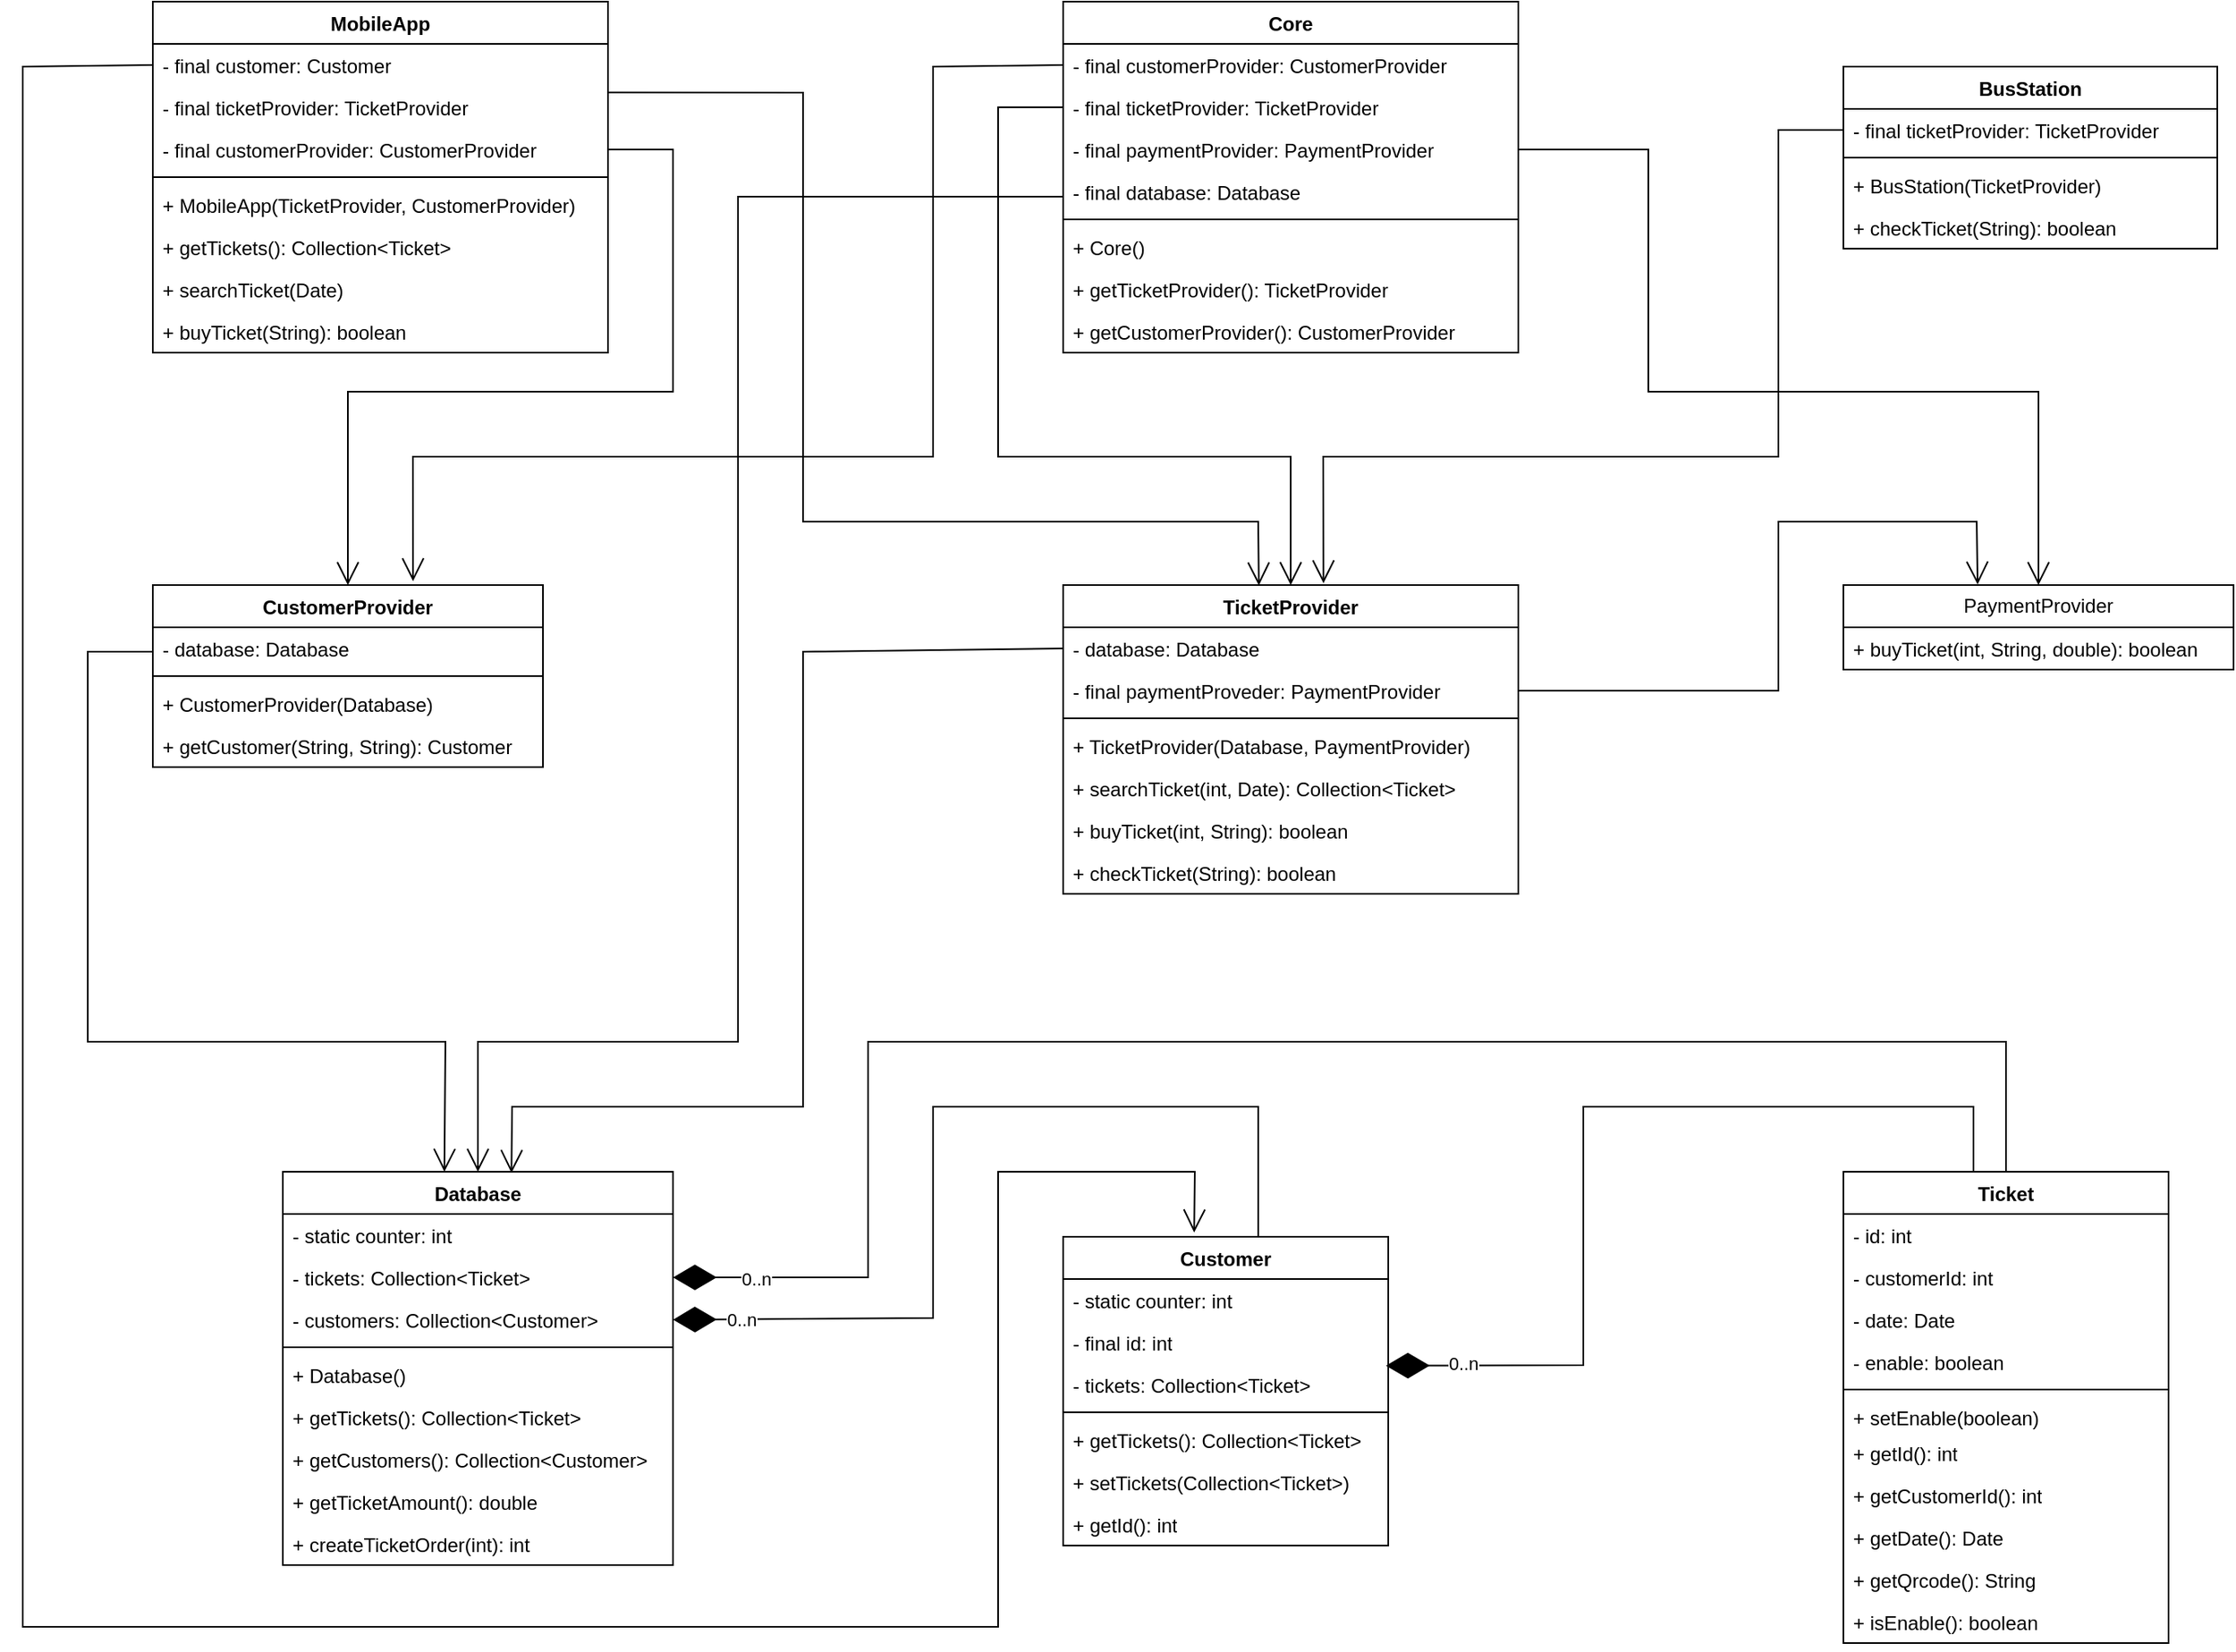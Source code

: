 <mxfile version="21.6.5" type="device">
  <diagram name="Page-1" id="IN46mZwTxYKEN2QgrJ3u">
    <mxGraphModel dx="2074" dy="1197" grid="1" gridSize="10" guides="1" tooltips="1" connect="1" arrows="1" fold="1" page="1" pageScale="1" pageWidth="1654" pageHeight="1169" math="0" shadow="0">
      <root>
        <mxCell id="0" />
        <mxCell id="1" parent="0" />
        <mxCell id="tYG6d3k93D8BZe2fh9AU-1" value="Customer" style="swimlane;fontStyle=1;align=center;verticalAlign=top;childLayout=stackLayout;horizontal=1;startSize=26;horizontalStack=0;resizeParent=1;resizeParentMax=0;resizeLast=0;collapsible=1;marginBottom=0;whiteSpace=wrap;html=1;" vertex="1" parent="1">
          <mxGeometry x="720" y="840" width="200" height="190" as="geometry" />
        </mxCell>
        <mxCell id="tYG6d3k93D8BZe2fh9AU-2" value="- static counter: int" style="text;strokeColor=none;fillColor=none;align=left;verticalAlign=top;spacingLeft=4;spacingRight=4;overflow=hidden;rotatable=0;points=[[0,0.5],[1,0.5]];portConstraint=eastwest;whiteSpace=wrap;html=1;" vertex="1" parent="tYG6d3k93D8BZe2fh9AU-1">
          <mxGeometry y="26" width="200" height="26" as="geometry" />
        </mxCell>
        <mxCell id="tYG6d3k93D8BZe2fh9AU-5" value="- final id: int" style="text;strokeColor=none;fillColor=none;align=left;verticalAlign=top;spacingLeft=4;spacingRight=4;overflow=hidden;rotatable=0;points=[[0,0.5],[1,0.5]];portConstraint=eastwest;whiteSpace=wrap;html=1;" vertex="1" parent="tYG6d3k93D8BZe2fh9AU-1">
          <mxGeometry y="52" width="200" height="26" as="geometry" />
        </mxCell>
        <mxCell id="tYG6d3k93D8BZe2fh9AU-6" value="- tickets: Collection&amp;lt;Ticket&amp;gt;" style="text;strokeColor=none;fillColor=none;align=left;verticalAlign=top;spacingLeft=4;spacingRight=4;overflow=hidden;rotatable=0;points=[[0,0.5],[1,0.5]];portConstraint=eastwest;whiteSpace=wrap;html=1;" vertex="1" parent="tYG6d3k93D8BZe2fh9AU-1">
          <mxGeometry y="78" width="200" height="26" as="geometry" />
        </mxCell>
        <mxCell id="tYG6d3k93D8BZe2fh9AU-3" value="" style="line;strokeWidth=1;fillColor=none;align=left;verticalAlign=middle;spacingTop=-1;spacingLeft=3;spacingRight=3;rotatable=0;labelPosition=right;points=[];portConstraint=eastwest;strokeColor=inherit;" vertex="1" parent="tYG6d3k93D8BZe2fh9AU-1">
          <mxGeometry y="104" width="200" height="8" as="geometry" />
        </mxCell>
        <mxCell id="tYG6d3k93D8BZe2fh9AU-4" value="+ getTickets(): Collection&amp;lt;Ticket&amp;gt;" style="text;strokeColor=none;fillColor=none;align=left;verticalAlign=top;spacingLeft=4;spacingRight=4;overflow=hidden;rotatable=0;points=[[0,0.5],[1,0.5]];portConstraint=eastwest;whiteSpace=wrap;html=1;" vertex="1" parent="tYG6d3k93D8BZe2fh9AU-1">
          <mxGeometry y="112" width="200" height="26" as="geometry" />
        </mxCell>
        <mxCell id="tYG6d3k93D8BZe2fh9AU-7" value="+ setTickets(Collection&amp;lt;Ticket&amp;gt;)" style="text;strokeColor=none;fillColor=none;align=left;verticalAlign=top;spacingLeft=4;spacingRight=4;overflow=hidden;rotatable=0;points=[[0,0.5],[1,0.5]];portConstraint=eastwest;whiteSpace=wrap;html=1;" vertex="1" parent="tYG6d3k93D8BZe2fh9AU-1">
          <mxGeometry y="138" width="200" height="26" as="geometry" />
        </mxCell>
        <mxCell id="tYG6d3k93D8BZe2fh9AU-8" value="+ getId(): int" style="text;strokeColor=none;fillColor=none;align=left;verticalAlign=top;spacingLeft=4;spacingRight=4;overflow=hidden;rotatable=0;points=[[0,0.5],[1,0.5]];portConstraint=eastwest;whiteSpace=wrap;html=1;" vertex="1" parent="tYG6d3k93D8BZe2fh9AU-1">
          <mxGeometry y="164" width="200" height="26" as="geometry" />
        </mxCell>
        <mxCell id="tYG6d3k93D8BZe2fh9AU-9" value="Ticket" style="swimlane;fontStyle=1;align=center;verticalAlign=top;childLayout=stackLayout;horizontal=1;startSize=26;horizontalStack=0;resizeParent=1;resizeParentMax=0;resizeLast=0;collapsible=1;marginBottom=0;whiteSpace=wrap;html=1;" vertex="1" parent="1">
          <mxGeometry x="1200" y="800" width="200" height="290" as="geometry" />
        </mxCell>
        <mxCell id="tYG6d3k93D8BZe2fh9AU-11" value="- id: int" style="text;strokeColor=none;fillColor=none;align=left;verticalAlign=top;spacingLeft=4;spacingRight=4;overflow=hidden;rotatable=0;points=[[0,0.5],[1,0.5]];portConstraint=eastwest;whiteSpace=wrap;html=1;" vertex="1" parent="tYG6d3k93D8BZe2fh9AU-9">
          <mxGeometry y="26" width="200" height="26" as="geometry" />
        </mxCell>
        <mxCell id="tYG6d3k93D8BZe2fh9AU-10" value="- customerId: int" style="text;strokeColor=none;fillColor=none;align=left;verticalAlign=top;spacingLeft=4;spacingRight=4;overflow=hidden;rotatable=0;points=[[0,0.5],[1,0.5]];portConstraint=eastwest;whiteSpace=wrap;html=1;" vertex="1" parent="tYG6d3k93D8BZe2fh9AU-9">
          <mxGeometry y="52" width="200" height="26" as="geometry" />
        </mxCell>
        <mxCell id="tYG6d3k93D8BZe2fh9AU-12" value="- date: Date" style="text;strokeColor=none;fillColor=none;align=left;verticalAlign=top;spacingLeft=4;spacingRight=4;overflow=hidden;rotatable=0;points=[[0,0.5],[1,0.5]];portConstraint=eastwest;whiteSpace=wrap;html=1;" vertex="1" parent="tYG6d3k93D8BZe2fh9AU-9">
          <mxGeometry y="78" width="200" height="26" as="geometry" />
        </mxCell>
        <mxCell id="tYG6d3k93D8BZe2fh9AU-17" value="- enable: boolean" style="text;strokeColor=none;fillColor=none;align=left;verticalAlign=top;spacingLeft=4;spacingRight=4;overflow=hidden;rotatable=0;points=[[0,0.5],[1,0.5]];portConstraint=eastwest;whiteSpace=wrap;html=1;" vertex="1" parent="tYG6d3k93D8BZe2fh9AU-9">
          <mxGeometry y="104" width="200" height="26" as="geometry" />
        </mxCell>
        <mxCell id="tYG6d3k93D8BZe2fh9AU-13" value="" style="line;strokeWidth=1;fillColor=none;align=left;verticalAlign=middle;spacingTop=-1;spacingLeft=3;spacingRight=3;rotatable=0;labelPosition=right;points=[];portConstraint=eastwest;strokeColor=inherit;" vertex="1" parent="tYG6d3k93D8BZe2fh9AU-9">
          <mxGeometry y="130" width="200" height="8" as="geometry" />
        </mxCell>
        <mxCell id="tYG6d3k93D8BZe2fh9AU-14" value="+ setEnable(boolean)" style="text;strokeColor=none;fillColor=none;align=left;verticalAlign=top;spacingLeft=4;spacingRight=4;overflow=hidden;rotatable=0;points=[[0,0.5],[1,0.5]];portConstraint=eastwest;whiteSpace=wrap;html=1;" vertex="1" parent="tYG6d3k93D8BZe2fh9AU-9">
          <mxGeometry y="138" width="200" height="22" as="geometry" />
        </mxCell>
        <mxCell id="tYG6d3k93D8BZe2fh9AU-15" value="+ getId(): int" style="text;strokeColor=none;fillColor=none;align=left;verticalAlign=top;spacingLeft=4;spacingRight=4;overflow=hidden;rotatable=0;points=[[0,0.5],[1,0.5]];portConstraint=eastwest;whiteSpace=wrap;html=1;" vertex="1" parent="tYG6d3k93D8BZe2fh9AU-9">
          <mxGeometry y="160" width="200" height="26" as="geometry" />
        </mxCell>
        <mxCell id="tYG6d3k93D8BZe2fh9AU-16" value="+ getCustomerId(): int" style="text;strokeColor=none;fillColor=none;align=left;verticalAlign=top;spacingLeft=4;spacingRight=4;overflow=hidden;rotatable=0;points=[[0,0.5],[1,0.5]];portConstraint=eastwest;whiteSpace=wrap;html=1;" vertex="1" parent="tYG6d3k93D8BZe2fh9AU-9">
          <mxGeometry y="186" width="200" height="26" as="geometry" />
        </mxCell>
        <mxCell id="tYG6d3k93D8BZe2fh9AU-18" value="+ getDate(): Date" style="text;strokeColor=none;fillColor=none;align=left;verticalAlign=top;spacingLeft=4;spacingRight=4;overflow=hidden;rotatable=0;points=[[0,0.5],[1,0.5]];portConstraint=eastwest;whiteSpace=wrap;html=1;" vertex="1" parent="tYG6d3k93D8BZe2fh9AU-9">
          <mxGeometry y="212" width="200" height="26" as="geometry" />
        </mxCell>
        <mxCell id="tYG6d3k93D8BZe2fh9AU-19" value="+ getQrcode(): String" style="text;strokeColor=none;fillColor=none;align=left;verticalAlign=top;spacingLeft=4;spacingRight=4;overflow=hidden;rotatable=0;points=[[0,0.5],[1,0.5]];portConstraint=eastwest;whiteSpace=wrap;html=1;" vertex="1" parent="tYG6d3k93D8BZe2fh9AU-9">
          <mxGeometry y="238" width="200" height="26" as="geometry" />
        </mxCell>
        <mxCell id="tYG6d3k93D8BZe2fh9AU-20" value="+ isEnable(): boolean" style="text;strokeColor=none;fillColor=none;align=left;verticalAlign=top;spacingLeft=4;spacingRight=4;overflow=hidden;rotatable=0;points=[[0,0.5],[1,0.5]];portConstraint=eastwest;whiteSpace=wrap;html=1;" vertex="1" parent="tYG6d3k93D8BZe2fh9AU-9">
          <mxGeometry y="264" width="200" height="26" as="geometry" />
        </mxCell>
        <mxCell id="tYG6d3k93D8BZe2fh9AU-25" value="Database" style="swimlane;fontStyle=1;align=center;verticalAlign=top;childLayout=stackLayout;horizontal=1;startSize=26;horizontalStack=0;resizeParent=1;resizeParentMax=0;resizeLast=0;collapsible=1;marginBottom=0;whiteSpace=wrap;html=1;" vertex="1" parent="1">
          <mxGeometry x="240" y="800" width="240" height="242" as="geometry" />
        </mxCell>
        <mxCell id="tYG6d3k93D8BZe2fh9AU-26" value="-&amp;nbsp;static counter: int" style="text;strokeColor=none;fillColor=none;align=left;verticalAlign=top;spacingLeft=4;spacingRight=4;overflow=hidden;rotatable=0;points=[[0,0.5],[1,0.5]];portConstraint=eastwest;whiteSpace=wrap;html=1;" vertex="1" parent="tYG6d3k93D8BZe2fh9AU-25">
          <mxGeometry y="26" width="240" height="26" as="geometry" />
        </mxCell>
        <mxCell id="tYG6d3k93D8BZe2fh9AU-29" value="- tickets: Collection&amp;lt;Ticket&amp;gt;" style="text;strokeColor=none;fillColor=none;align=left;verticalAlign=top;spacingLeft=4;spacingRight=4;overflow=hidden;rotatable=0;points=[[0,0.5],[1,0.5]];portConstraint=eastwest;whiteSpace=wrap;html=1;" vertex="1" parent="tYG6d3k93D8BZe2fh9AU-25">
          <mxGeometry y="52" width="240" height="26" as="geometry" />
        </mxCell>
        <mxCell id="tYG6d3k93D8BZe2fh9AU-30" value="- customers: Collection&amp;lt;Customer&amp;gt;" style="text;strokeColor=none;fillColor=none;align=left;verticalAlign=top;spacingLeft=4;spacingRight=4;overflow=hidden;rotatable=0;points=[[0,0.5],[1,0.5]];portConstraint=eastwest;whiteSpace=wrap;html=1;" vertex="1" parent="tYG6d3k93D8BZe2fh9AU-25">
          <mxGeometry y="78" width="240" height="26" as="geometry" />
        </mxCell>
        <mxCell id="tYG6d3k93D8BZe2fh9AU-27" value="" style="line;strokeWidth=1;fillColor=none;align=left;verticalAlign=middle;spacingTop=-1;spacingLeft=3;spacingRight=3;rotatable=0;labelPosition=right;points=[];portConstraint=eastwest;strokeColor=inherit;" vertex="1" parent="tYG6d3k93D8BZe2fh9AU-25">
          <mxGeometry y="104" width="240" height="8" as="geometry" />
        </mxCell>
        <mxCell id="tYG6d3k93D8BZe2fh9AU-28" value="+ Database()" style="text;strokeColor=none;fillColor=none;align=left;verticalAlign=top;spacingLeft=4;spacingRight=4;overflow=hidden;rotatable=0;points=[[0,0.5],[1,0.5]];portConstraint=eastwest;whiteSpace=wrap;html=1;" vertex="1" parent="tYG6d3k93D8BZe2fh9AU-25">
          <mxGeometry y="112" width="240" height="26" as="geometry" />
        </mxCell>
        <mxCell id="tYG6d3k93D8BZe2fh9AU-31" value="+ getTickets(): Collection&amp;lt;Ticket&amp;gt;" style="text;strokeColor=none;fillColor=none;align=left;verticalAlign=top;spacingLeft=4;spacingRight=4;overflow=hidden;rotatable=0;points=[[0,0.5],[1,0.5]];portConstraint=eastwest;whiteSpace=wrap;html=1;" vertex="1" parent="tYG6d3k93D8BZe2fh9AU-25">
          <mxGeometry y="138" width="240" height="26" as="geometry" />
        </mxCell>
        <mxCell id="tYG6d3k93D8BZe2fh9AU-32" value="+ getCustomers(): Collection&amp;lt;Customer&amp;gt;" style="text;strokeColor=none;fillColor=none;align=left;verticalAlign=top;spacingLeft=4;spacingRight=4;overflow=hidden;rotatable=0;points=[[0,0.5],[1,0.5]];portConstraint=eastwest;whiteSpace=wrap;html=1;" vertex="1" parent="tYG6d3k93D8BZe2fh9AU-25">
          <mxGeometry y="164" width="240" height="26" as="geometry" />
        </mxCell>
        <mxCell id="tYG6d3k93D8BZe2fh9AU-33" value="+ getTicketAmount(): double" style="text;strokeColor=none;fillColor=none;align=left;verticalAlign=top;spacingLeft=4;spacingRight=4;overflow=hidden;rotatable=0;points=[[0,0.5],[1,0.5]];portConstraint=eastwest;whiteSpace=wrap;html=1;" vertex="1" parent="tYG6d3k93D8BZe2fh9AU-25">
          <mxGeometry y="190" width="240" height="26" as="geometry" />
        </mxCell>
        <mxCell id="tYG6d3k93D8BZe2fh9AU-34" value="+ createTicketOrder(int): int" style="text;strokeColor=none;fillColor=none;align=left;verticalAlign=top;spacingLeft=4;spacingRight=4;overflow=hidden;rotatable=0;points=[[0,0.5],[1,0.5]];portConstraint=eastwest;whiteSpace=wrap;html=1;" vertex="1" parent="tYG6d3k93D8BZe2fh9AU-25">
          <mxGeometry y="216" width="240" height="26" as="geometry" />
        </mxCell>
        <mxCell id="tYG6d3k93D8BZe2fh9AU-39" value="PaymentProvider" style="swimlane;fontStyle=0;childLayout=stackLayout;horizontal=1;startSize=26;fillColor=none;horizontalStack=0;resizeParent=1;resizeParentMax=0;resizeLast=0;collapsible=1;marginBottom=0;whiteSpace=wrap;html=1;" vertex="1" parent="1">
          <mxGeometry x="1200" y="439" width="240" height="52" as="geometry" />
        </mxCell>
        <mxCell id="tYG6d3k93D8BZe2fh9AU-40" value="+ buyTicket(int, String, double): boolean" style="text;strokeColor=none;fillColor=none;align=left;verticalAlign=top;spacingLeft=4;spacingRight=4;overflow=hidden;rotatable=0;points=[[0,0.5],[1,0.5]];portConstraint=eastwest;whiteSpace=wrap;html=1;" vertex="1" parent="tYG6d3k93D8BZe2fh9AU-39">
          <mxGeometry y="26" width="240" height="26" as="geometry" />
        </mxCell>
        <mxCell id="tYG6d3k93D8BZe2fh9AU-43" value="MobileApp" style="swimlane;fontStyle=1;align=center;verticalAlign=top;childLayout=stackLayout;horizontal=1;startSize=26;horizontalStack=0;resizeParent=1;resizeParentMax=0;resizeLast=0;collapsible=1;marginBottom=0;whiteSpace=wrap;html=1;" vertex="1" parent="1">
          <mxGeometry x="160" y="80" width="280" height="216" as="geometry" />
        </mxCell>
        <mxCell id="tYG6d3k93D8BZe2fh9AU-44" value="- final customer: Customer" style="text;strokeColor=none;fillColor=none;align=left;verticalAlign=top;spacingLeft=4;spacingRight=4;overflow=hidden;rotatable=0;points=[[0,0.5],[1,0.5]];portConstraint=eastwest;whiteSpace=wrap;html=1;" vertex="1" parent="tYG6d3k93D8BZe2fh9AU-43">
          <mxGeometry y="26" width="280" height="26" as="geometry" />
        </mxCell>
        <mxCell id="tYG6d3k93D8BZe2fh9AU-47" value="- final ticketProvider: TicketProvider" style="text;strokeColor=none;fillColor=none;align=left;verticalAlign=top;spacingLeft=4;spacingRight=4;overflow=hidden;rotatable=0;points=[[0,0.5],[1,0.5]];portConstraint=eastwest;whiteSpace=wrap;html=1;" vertex="1" parent="tYG6d3k93D8BZe2fh9AU-43">
          <mxGeometry y="52" width="280" height="26" as="geometry" />
        </mxCell>
        <mxCell id="tYG6d3k93D8BZe2fh9AU-48" value="- final customerProvider: CustomerProvider" style="text;strokeColor=none;fillColor=none;align=left;verticalAlign=top;spacingLeft=4;spacingRight=4;overflow=hidden;rotatable=0;points=[[0,0.5],[1,0.5]];portConstraint=eastwest;whiteSpace=wrap;html=1;" vertex="1" parent="tYG6d3k93D8BZe2fh9AU-43">
          <mxGeometry y="78" width="280" height="26" as="geometry" />
        </mxCell>
        <mxCell id="tYG6d3k93D8BZe2fh9AU-45" value="" style="line;strokeWidth=1;fillColor=none;align=left;verticalAlign=middle;spacingTop=-1;spacingLeft=3;spacingRight=3;rotatable=0;labelPosition=right;points=[];portConstraint=eastwest;strokeColor=inherit;" vertex="1" parent="tYG6d3k93D8BZe2fh9AU-43">
          <mxGeometry y="104" width="280" height="8" as="geometry" />
        </mxCell>
        <mxCell id="tYG6d3k93D8BZe2fh9AU-46" value="+ MobileApp(TicketProvider, CustomerProvider)" style="text;strokeColor=none;fillColor=none;align=left;verticalAlign=top;spacingLeft=4;spacingRight=4;overflow=hidden;rotatable=0;points=[[0,0.5],[1,0.5]];portConstraint=eastwest;whiteSpace=wrap;html=1;" vertex="1" parent="tYG6d3k93D8BZe2fh9AU-43">
          <mxGeometry y="112" width="280" height="26" as="geometry" />
        </mxCell>
        <mxCell id="tYG6d3k93D8BZe2fh9AU-50" value="+ getTickets(): Collection&amp;lt;Ticket&amp;gt;" style="text;strokeColor=none;fillColor=none;align=left;verticalAlign=top;spacingLeft=4;spacingRight=4;overflow=hidden;rotatable=0;points=[[0,0.5],[1,0.5]];portConstraint=eastwest;whiteSpace=wrap;html=1;" vertex="1" parent="tYG6d3k93D8BZe2fh9AU-43">
          <mxGeometry y="138" width="280" height="26" as="geometry" />
        </mxCell>
        <mxCell id="tYG6d3k93D8BZe2fh9AU-51" value="+ searchTicket(Date)" style="text;strokeColor=none;fillColor=none;align=left;verticalAlign=top;spacingLeft=4;spacingRight=4;overflow=hidden;rotatable=0;points=[[0,0.5],[1,0.5]];portConstraint=eastwest;whiteSpace=wrap;html=1;" vertex="1" parent="tYG6d3k93D8BZe2fh9AU-43">
          <mxGeometry y="164" width="280" height="26" as="geometry" />
        </mxCell>
        <mxCell id="tYG6d3k93D8BZe2fh9AU-49" value="+ buyTicket(String): boolean" style="text;strokeColor=none;fillColor=none;align=left;verticalAlign=top;spacingLeft=4;spacingRight=4;overflow=hidden;rotatable=0;points=[[0,0.5],[1,0.5]];portConstraint=eastwest;whiteSpace=wrap;html=1;" vertex="1" parent="tYG6d3k93D8BZe2fh9AU-43">
          <mxGeometry y="190" width="280" height="26" as="geometry" />
        </mxCell>
        <mxCell id="tYG6d3k93D8BZe2fh9AU-52" value="TicketProvider" style="swimlane;fontStyle=1;align=center;verticalAlign=top;childLayout=stackLayout;horizontal=1;startSize=26;horizontalStack=0;resizeParent=1;resizeParentMax=0;resizeLast=0;collapsible=1;marginBottom=0;whiteSpace=wrap;html=1;" vertex="1" parent="1">
          <mxGeometry x="720" y="439" width="280" height="190" as="geometry" />
        </mxCell>
        <mxCell id="tYG6d3k93D8BZe2fh9AU-53" value="- database: Database" style="text;strokeColor=none;fillColor=none;align=left;verticalAlign=top;spacingLeft=4;spacingRight=4;overflow=hidden;rotatable=0;points=[[0,0.5],[1,0.5]];portConstraint=eastwest;whiteSpace=wrap;html=1;" vertex="1" parent="tYG6d3k93D8BZe2fh9AU-52">
          <mxGeometry y="26" width="280" height="26" as="geometry" />
        </mxCell>
        <mxCell id="tYG6d3k93D8BZe2fh9AU-56" value="- final paymentProveder: PaymentProvider" style="text;strokeColor=none;fillColor=none;align=left;verticalAlign=top;spacingLeft=4;spacingRight=4;overflow=hidden;rotatable=0;points=[[0,0.5],[1,0.5]];portConstraint=eastwest;whiteSpace=wrap;html=1;" vertex="1" parent="tYG6d3k93D8BZe2fh9AU-52">
          <mxGeometry y="52" width="280" height="26" as="geometry" />
        </mxCell>
        <mxCell id="tYG6d3k93D8BZe2fh9AU-54" value="" style="line;strokeWidth=1;fillColor=none;align=left;verticalAlign=middle;spacingTop=-1;spacingLeft=3;spacingRight=3;rotatable=0;labelPosition=right;points=[];portConstraint=eastwest;strokeColor=inherit;" vertex="1" parent="tYG6d3k93D8BZe2fh9AU-52">
          <mxGeometry y="78" width="280" height="8" as="geometry" />
        </mxCell>
        <mxCell id="tYG6d3k93D8BZe2fh9AU-55" value="+ TicketProvider(Database, PaymentProvider)" style="text;strokeColor=none;fillColor=none;align=left;verticalAlign=top;spacingLeft=4;spacingRight=4;overflow=hidden;rotatable=0;points=[[0,0.5],[1,0.5]];portConstraint=eastwest;whiteSpace=wrap;html=1;" vertex="1" parent="tYG6d3k93D8BZe2fh9AU-52">
          <mxGeometry y="86" width="280" height="26" as="geometry" />
        </mxCell>
        <mxCell id="tYG6d3k93D8BZe2fh9AU-57" value="+ searchTicket(int, Date): Collection&amp;lt;Ticket&amp;gt;" style="text;strokeColor=none;fillColor=none;align=left;verticalAlign=top;spacingLeft=4;spacingRight=4;overflow=hidden;rotatable=0;points=[[0,0.5],[1,0.5]];portConstraint=eastwest;whiteSpace=wrap;html=1;" vertex="1" parent="tYG6d3k93D8BZe2fh9AU-52">
          <mxGeometry y="112" width="280" height="26" as="geometry" />
        </mxCell>
        <mxCell id="tYG6d3k93D8BZe2fh9AU-58" value="+ buyTicket(int, String): boolean" style="text;strokeColor=none;fillColor=none;align=left;verticalAlign=top;spacingLeft=4;spacingRight=4;overflow=hidden;rotatable=0;points=[[0,0.5],[1,0.5]];portConstraint=eastwest;whiteSpace=wrap;html=1;" vertex="1" parent="tYG6d3k93D8BZe2fh9AU-52">
          <mxGeometry y="138" width="280" height="26" as="geometry" />
        </mxCell>
        <mxCell id="tYG6d3k93D8BZe2fh9AU-59" value="+ checkTicket(String): boolean" style="text;strokeColor=none;fillColor=none;align=left;verticalAlign=top;spacingLeft=4;spacingRight=4;overflow=hidden;rotatable=0;points=[[0,0.5],[1,0.5]];portConstraint=eastwest;whiteSpace=wrap;html=1;" vertex="1" parent="tYG6d3k93D8BZe2fh9AU-52">
          <mxGeometry y="164" width="280" height="26" as="geometry" />
        </mxCell>
        <mxCell id="tYG6d3k93D8BZe2fh9AU-60" value="CustomerProvider" style="swimlane;fontStyle=1;align=center;verticalAlign=top;childLayout=stackLayout;horizontal=1;startSize=26;horizontalStack=0;resizeParent=1;resizeParentMax=0;resizeLast=0;collapsible=1;marginBottom=0;whiteSpace=wrap;html=1;" vertex="1" parent="1">
          <mxGeometry x="160" y="439" width="240" height="112" as="geometry" />
        </mxCell>
        <mxCell id="tYG6d3k93D8BZe2fh9AU-61" value="- database: Database" style="text;strokeColor=none;fillColor=none;align=left;verticalAlign=top;spacingLeft=4;spacingRight=4;overflow=hidden;rotatable=0;points=[[0,0.5],[1,0.5]];portConstraint=eastwest;whiteSpace=wrap;html=1;" vertex="1" parent="tYG6d3k93D8BZe2fh9AU-60">
          <mxGeometry y="26" width="240" height="26" as="geometry" />
        </mxCell>
        <mxCell id="tYG6d3k93D8BZe2fh9AU-92" value="" style="endArrow=open;endFill=1;endSize=12;html=1;rounded=0;entryX=0.414;entryY=0;entryDx=0;entryDy=0;entryPerimeter=0;" edge="1" parent="tYG6d3k93D8BZe2fh9AU-60" target="tYG6d3k93D8BZe2fh9AU-25">
          <mxGeometry width="160" relative="1" as="geometry">
            <mxPoint y="41" as="sourcePoint" />
            <mxPoint x="160" y="41" as="targetPoint" />
            <Array as="points">
              <mxPoint x="-40" y="41" />
              <mxPoint x="-40" y="281" />
              <mxPoint x="180" y="281" />
            </Array>
          </mxGeometry>
        </mxCell>
        <mxCell id="tYG6d3k93D8BZe2fh9AU-62" value="" style="line;strokeWidth=1;fillColor=none;align=left;verticalAlign=middle;spacingTop=-1;spacingLeft=3;spacingRight=3;rotatable=0;labelPosition=right;points=[];portConstraint=eastwest;strokeColor=inherit;" vertex="1" parent="tYG6d3k93D8BZe2fh9AU-60">
          <mxGeometry y="52" width="240" height="8" as="geometry" />
        </mxCell>
        <mxCell id="tYG6d3k93D8BZe2fh9AU-63" value="+ CustomerProvider(Database)&amp;nbsp;" style="text;strokeColor=none;fillColor=none;align=left;verticalAlign=top;spacingLeft=4;spacingRight=4;overflow=hidden;rotatable=0;points=[[0,0.5],[1,0.5]];portConstraint=eastwest;whiteSpace=wrap;html=1;" vertex="1" parent="tYG6d3k93D8BZe2fh9AU-60">
          <mxGeometry y="60" width="240" height="26" as="geometry" />
        </mxCell>
        <mxCell id="tYG6d3k93D8BZe2fh9AU-65" value="+ getCustomer(String, String): Customer" style="text;strokeColor=none;fillColor=none;align=left;verticalAlign=top;spacingLeft=4;spacingRight=4;overflow=hidden;rotatable=0;points=[[0,0.5],[1,0.5]];portConstraint=eastwest;whiteSpace=wrap;html=1;" vertex="1" parent="tYG6d3k93D8BZe2fh9AU-60">
          <mxGeometry y="86" width="240" height="26" as="geometry" />
        </mxCell>
        <mxCell id="tYG6d3k93D8BZe2fh9AU-66" value="BusStation" style="swimlane;fontStyle=1;align=center;verticalAlign=top;childLayout=stackLayout;horizontal=1;startSize=26;horizontalStack=0;resizeParent=1;resizeParentMax=0;resizeLast=0;collapsible=1;marginBottom=0;whiteSpace=wrap;html=1;" vertex="1" parent="1">
          <mxGeometry x="1200" y="120" width="230" height="112" as="geometry" />
        </mxCell>
        <mxCell id="tYG6d3k93D8BZe2fh9AU-67" value="- final ticketProvider: TicketProvider" style="text;strokeColor=none;fillColor=none;align=left;verticalAlign=top;spacingLeft=4;spacingRight=4;overflow=hidden;rotatable=0;points=[[0,0.5],[1,0.5]];portConstraint=eastwest;whiteSpace=wrap;html=1;" vertex="1" parent="tYG6d3k93D8BZe2fh9AU-66">
          <mxGeometry y="26" width="230" height="26" as="geometry" />
        </mxCell>
        <mxCell id="tYG6d3k93D8BZe2fh9AU-68" value="" style="line;strokeWidth=1;fillColor=none;align=left;verticalAlign=middle;spacingTop=-1;spacingLeft=3;spacingRight=3;rotatable=0;labelPosition=right;points=[];portConstraint=eastwest;strokeColor=inherit;" vertex="1" parent="tYG6d3k93D8BZe2fh9AU-66">
          <mxGeometry y="52" width="230" height="8" as="geometry" />
        </mxCell>
        <mxCell id="tYG6d3k93D8BZe2fh9AU-70" value="+ BusStation(TicketProvider)" style="text;strokeColor=none;fillColor=none;align=left;verticalAlign=top;spacingLeft=4;spacingRight=4;overflow=hidden;rotatable=0;points=[[0,0.5],[1,0.5]];portConstraint=eastwest;whiteSpace=wrap;html=1;" vertex="1" parent="tYG6d3k93D8BZe2fh9AU-66">
          <mxGeometry y="60" width="230" height="26" as="geometry" />
        </mxCell>
        <mxCell id="tYG6d3k93D8BZe2fh9AU-69" value="+ checkTicket(String): boolean" style="text;strokeColor=none;fillColor=none;align=left;verticalAlign=top;spacingLeft=4;spacingRight=4;overflow=hidden;rotatable=0;points=[[0,0.5],[1,0.5]];portConstraint=eastwest;whiteSpace=wrap;html=1;" vertex="1" parent="tYG6d3k93D8BZe2fh9AU-66">
          <mxGeometry y="86" width="230" height="26" as="geometry" />
        </mxCell>
        <mxCell id="tYG6d3k93D8BZe2fh9AU-71" value="Core" style="swimlane;fontStyle=1;align=center;verticalAlign=top;childLayout=stackLayout;horizontal=1;startSize=26;horizontalStack=0;resizeParent=1;resizeParentMax=0;resizeLast=0;collapsible=1;marginBottom=0;whiteSpace=wrap;html=1;" vertex="1" parent="1">
          <mxGeometry x="720" y="80" width="280" height="216" as="geometry" />
        </mxCell>
        <mxCell id="tYG6d3k93D8BZe2fh9AU-76" value="- final customerProvider: CustomerProvider" style="text;strokeColor=none;fillColor=none;align=left;verticalAlign=top;spacingLeft=4;spacingRight=4;overflow=hidden;rotatable=0;points=[[0,0.5],[1,0.5]];portConstraint=eastwest;whiteSpace=wrap;html=1;" vertex="1" parent="tYG6d3k93D8BZe2fh9AU-71">
          <mxGeometry y="26" width="280" height="26" as="geometry" />
        </mxCell>
        <mxCell id="tYG6d3k93D8BZe2fh9AU-77" value="- final ticketProvider: TicketProvider" style="text;strokeColor=none;fillColor=none;align=left;verticalAlign=top;spacingLeft=4;spacingRight=4;overflow=hidden;rotatable=0;points=[[0,0.5],[1,0.5]];portConstraint=eastwest;whiteSpace=wrap;html=1;" vertex="1" parent="tYG6d3k93D8BZe2fh9AU-71">
          <mxGeometry y="52" width="280" height="26" as="geometry" />
        </mxCell>
        <mxCell id="tYG6d3k93D8BZe2fh9AU-72" value="- final paymentProvider: PaymentProvider" style="text;strokeColor=none;fillColor=none;align=left;verticalAlign=top;spacingLeft=4;spacingRight=4;overflow=hidden;rotatable=0;points=[[0,0.5],[1,0.5]];portConstraint=eastwest;whiteSpace=wrap;html=1;" vertex="1" parent="tYG6d3k93D8BZe2fh9AU-71">
          <mxGeometry y="78" width="280" height="26" as="geometry" />
        </mxCell>
        <mxCell id="tYG6d3k93D8BZe2fh9AU-78" value="- final database: Database" style="text;strokeColor=none;fillColor=none;align=left;verticalAlign=top;spacingLeft=4;spacingRight=4;overflow=hidden;rotatable=0;points=[[0,0.5],[1,0.5]];portConstraint=eastwest;whiteSpace=wrap;html=1;" vertex="1" parent="tYG6d3k93D8BZe2fh9AU-71">
          <mxGeometry y="104" width="280" height="26" as="geometry" />
        </mxCell>
        <mxCell id="tYG6d3k93D8BZe2fh9AU-91" value="" style="endArrow=open;endFill=1;endSize=12;html=1;rounded=0;entryX=0.5;entryY=0;entryDx=0;entryDy=0;" edge="1" parent="tYG6d3k93D8BZe2fh9AU-71" target="tYG6d3k93D8BZe2fh9AU-25">
          <mxGeometry width="160" relative="1" as="geometry">
            <mxPoint y="120" as="sourcePoint" />
            <mxPoint x="-180" y="240" as="targetPoint" />
            <Array as="points">
              <mxPoint x="-200" y="120" />
              <mxPoint x="-200" y="640" />
              <mxPoint x="-360" y="640" />
            </Array>
          </mxGeometry>
        </mxCell>
        <mxCell id="tYG6d3k93D8BZe2fh9AU-73" value="" style="line;strokeWidth=1;fillColor=none;align=left;verticalAlign=middle;spacingTop=-1;spacingLeft=3;spacingRight=3;rotatable=0;labelPosition=right;points=[];portConstraint=eastwest;strokeColor=inherit;" vertex="1" parent="tYG6d3k93D8BZe2fh9AU-71">
          <mxGeometry y="130" width="280" height="8" as="geometry" />
        </mxCell>
        <mxCell id="tYG6d3k93D8BZe2fh9AU-79" value="+ Core()" style="text;strokeColor=none;fillColor=none;align=left;verticalAlign=top;spacingLeft=4;spacingRight=4;overflow=hidden;rotatable=0;points=[[0,0.5],[1,0.5]];portConstraint=eastwest;whiteSpace=wrap;html=1;" vertex="1" parent="tYG6d3k93D8BZe2fh9AU-71">
          <mxGeometry y="138" width="280" height="26" as="geometry" />
        </mxCell>
        <mxCell id="tYG6d3k93D8BZe2fh9AU-74" value="+ getTicketProvider(): TicketProvider" style="text;strokeColor=none;fillColor=none;align=left;verticalAlign=top;spacingLeft=4;spacingRight=4;overflow=hidden;rotatable=0;points=[[0,0.5],[1,0.5]];portConstraint=eastwest;whiteSpace=wrap;html=1;" vertex="1" parent="tYG6d3k93D8BZe2fh9AU-71">
          <mxGeometry y="164" width="280" height="26" as="geometry" />
        </mxCell>
        <mxCell id="tYG6d3k93D8BZe2fh9AU-80" value="+ getCustomerProvider(): CustomerProvider" style="text;strokeColor=none;fillColor=none;align=left;verticalAlign=top;spacingLeft=4;spacingRight=4;overflow=hidden;rotatable=0;points=[[0,0.5],[1,0.5]];portConstraint=eastwest;whiteSpace=wrap;html=1;" vertex="1" parent="tYG6d3k93D8BZe2fh9AU-71">
          <mxGeometry y="190" width="280" height="26" as="geometry" />
        </mxCell>
        <mxCell id="tYG6d3k93D8BZe2fh9AU-82" value="" style="endArrow=diamondThin;endFill=1;endSize=24;html=1;rounded=0;entryX=0.993;entryY=0.051;entryDx=0;entryDy=0;entryPerimeter=0;" edge="1" parent="1" target="tYG6d3k93D8BZe2fh9AU-6">
          <mxGeometry width="160" relative="1" as="geometry">
            <mxPoint x="1280" y="800" as="sourcePoint" />
            <mxPoint x="1070" y="1030" as="targetPoint" />
            <Array as="points">
              <mxPoint x="1280" y="760" />
              <mxPoint x="1040" y="760" />
              <mxPoint x="1040" y="919" />
            </Array>
          </mxGeometry>
        </mxCell>
        <mxCell id="tYG6d3k93D8BZe2fh9AU-83" value="0..n" style="edgeLabel;html=1;align=center;verticalAlign=middle;resizable=0;points=[];" vertex="1" connectable="0" parent="tYG6d3k93D8BZe2fh9AU-82">
          <mxGeometry x="0.832" y="-1" relative="1" as="geometry">
            <mxPoint as="offset" />
          </mxGeometry>
        </mxCell>
        <mxCell id="tYG6d3k93D8BZe2fh9AU-84" value="" style="endArrow=diamondThin;endFill=1;endSize=24;html=1;rounded=0;entryX=1;entryY=0.5;entryDx=0;entryDy=0;" edge="1" parent="1" target="tYG6d3k93D8BZe2fh9AU-30">
          <mxGeometry width="160" relative="1" as="geometry">
            <mxPoint x="840" y="840" as="sourcePoint" />
            <mxPoint x="1070" y="620" as="targetPoint" />
            <Array as="points">
              <mxPoint x="840" y="760" />
              <mxPoint x="640" y="760" />
              <mxPoint x="640" y="890" />
            </Array>
          </mxGeometry>
        </mxCell>
        <mxCell id="tYG6d3k93D8BZe2fh9AU-85" value="0..n" style="edgeLabel;html=1;align=center;verticalAlign=middle;resizable=0;points=[];" vertex="1" connectable="0" parent="tYG6d3k93D8BZe2fh9AU-84">
          <mxGeometry x="0.929" y="-2" relative="1" as="geometry">
            <mxPoint x="22" y="2" as="offset" />
          </mxGeometry>
        </mxCell>
        <mxCell id="tYG6d3k93D8BZe2fh9AU-86" value="" style="endArrow=diamondThin;endFill=1;endSize=24;html=1;rounded=0;entryX=1;entryY=0.5;entryDx=0;entryDy=0;exitX=0.5;exitY=0;exitDx=0;exitDy=0;" edge="1" parent="1" source="tYG6d3k93D8BZe2fh9AU-9" target="tYG6d3k93D8BZe2fh9AU-29">
          <mxGeometry width="160" relative="1" as="geometry">
            <mxPoint x="910" y="580" as="sourcePoint" />
            <mxPoint x="1070" y="580" as="targetPoint" />
            <Array as="points">
              <mxPoint x="1300" y="720" />
              <mxPoint x="600" y="720" />
              <mxPoint x="600" y="865" />
            </Array>
          </mxGeometry>
        </mxCell>
        <mxCell id="tYG6d3k93D8BZe2fh9AU-87" value="0..n" style="edgeLabel;html=1;align=center;verticalAlign=middle;resizable=0;points=[];" vertex="1" connectable="0" parent="tYG6d3k93D8BZe2fh9AU-86">
          <mxGeometry x="0.902" y="1" relative="1" as="geometry">
            <mxPoint as="offset" />
          </mxGeometry>
        </mxCell>
        <mxCell id="tYG6d3k93D8BZe2fh9AU-88" value="" style="endArrow=open;endFill=1;endSize=12;html=1;rounded=0;entryX=0.586;entryY=0.003;entryDx=0;entryDy=0;exitX=0;exitY=0.5;exitDx=0;exitDy=0;entryPerimeter=0;" edge="1" parent="1" source="tYG6d3k93D8BZe2fh9AU-53" target="tYG6d3k93D8BZe2fh9AU-25">
          <mxGeometry width="160" relative="1" as="geometry">
            <mxPoint x="910" y="480" as="sourcePoint" />
            <mxPoint x="1070" y="480" as="targetPoint" />
            <Array as="points">
              <mxPoint x="560" y="480" />
              <mxPoint x="560" y="760" />
              <mxPoint x="381" y="760" />
            </Array>
          </mxGeometry>
        </mxCell>
        <mxCell id="tYG6d3k93D8BZe2fh9AU-93" value="" style="endArrow=open;endFill=1;endSize=12;html=1;rounded=0;exitX=1;exitY=0.5;exitDx=0;exitDy=0;entryX=0.344;entryY=-0.007;entryDx=0;entryDy=0;entryPerimeter=0;" edge="1" parent="1" source="tYG6d3k93D8BZe2fh9AU-56" target="tYG6d3k93D8BZe2fh9AU-39">
          <mxGeometry width="160" relative="1" as="geometry">
            <mxPoint x="740" y="380" as="sourcePoint" />
            <mxPoint x="1282" y="440" as="targetPoint" />
            <Array as="points">
              <mxPoint x="1160" y="504" />
              <mxPoint x="1160" y="400" />
              <mxPoint x="1282" y="400" />
            </Array>
          </mxGeometry>
        </mxCell>
        <mxCell id="tYG6d3k93D8BZe2fh9AU-94" value="" style="endArrow=open;endFill=1;endSize=12;html=1;rounded=0;exitX=0;exitY=0.5;exitDx=0;exitDy=0;entryX=0.572;entryY=-0.006;entryDx=0;entryDy=0;entryPerimeter=0;" edge="1" parent="1" source="tYG6d3k93D8BZe2fh9AU-67" target="tYG6d3k93D8BZe2fh9AU-52">
          <mxGeometry width="160" relative="1" as="geometry">
            <mxPoint x="740" y="380" as="sourcePoint" />
            <mxPoint x="900" y="380" as="targetPoint" />
            <Array as="points">
              <mxPoint x="1160" y="159" />
              <mxPoint x="1160" y="360" />
              <mxPoint x="880" y="360" />
            </Array>
          </mxGeometry>
        </mxCell>
        <mxCell id="tYG6d3k93D8BZe2fh9AU-97" value="" style="endArrow=open;endFill=1;endSize=12;html=1;rounded=0;exitX=1;exitY=0.5;exitDx=0;exitDy=0;entryX=0.5;entryY=0;entryDx=0;entryDy=0;" edge="1" parent="1" source="tYG6d3k93D8BZe2fh9AU-48" target="tYG6d3k93D8BZe2fh9AU-60">
          <mxGeometry width="160" relative="1" as="geometry">
            <mxPoint x="370" y="210" as="sourcePoint" />
            <mxPoint x="530" y="210" as="targetPoint" />
            <Array as="points">
              <mxPoint x="480" y="171" />
              <mxPoint x="480" y="320" />
              <mxPoint x="280" y="320" />
            </Array>
          </mxGeometry>
        </mxCell>
        <mxCell id="tYG6d3k93D8BZe2fh9AU-98" value="" style="endArrow=open;endFill=1;endSize=12;html=1;rounded=0;exitX=0.999;exitY=0.149;exitDx=0;exitDy=0;exitPerimeter=0;entryX=0.43;entryY=0.001;entryDx=0;entryDy=0;entryPerimeter=0;" edge="1" parent="1" source="tYG6d3k93D8BZe2fh9AU-47" target="tYG6d3k93D8BZe2fh9AU-52">
          <mxGeometry width="160" relative="1" as="geometry">
            <mxPoint x="740" y="610" as="sourcePoint" />
            <mxPoint x="840" y="430" as="targetPoint" />
            <Array as="points">
              <mxPoint x="560" y="136" />
              <mxPoint x="560" y="400" />
              <mxPoint x="840" y="400" />
            </Array>
          </mxGeometry>
        </mxCell>
        <mxCell id="tYG6d3k93D8BZe2fh9AU-99" value="" style="endArrow=open;endFill=1;endSize=12;html=1;rounded=0;exitX=1;exitY=0.5;exitDx=0;exitDy=0;entryX=0.5;entryY=0;entryDx=0;entryDy=0;" edge="1" parent="1" source="tYG6d3k93D8BZe2fh9AU-72" target="tYG6d3k93D8BZe2fh9AU-39">
          <mxGeometry width="160" relative="1" as="geometry">
            <mxPoint x="620" y="350" as="sourcePoint" />
            <mxPoint x="780" y="350" as="targetPoint" />
            <Array as="points">
              <mxPoint x="1080" y="171" />
              <mxPoint x="1080" y="320" />
              <mxPoint x="1320" y="320" />
            </Array>
          </mxGeometry>
        </mxCell>
        <mxCell id="tYG6d3k93D8BZe2fh9AU-100" value="" style="endArrow=open;endFill=1;endSize=12;html=1;rounded=0;exitX=0;exitY=0.5;exitDx=0;exitDy=0;entryX=0.5;entryY=0;entryDx=0;entryDy=0;" edge="1" parent="1" source="tYG6d3k93D8BZe2fh9AU-77" target="tYG6d3k93D8BZe2fh9AU-52">
          <mxGeometry width="160" relative="1" as="geometry">
            <mxPoint x="620" y="350" as="sourcePoint" />
            <mxPoint x="780" y="350" as="targetPoint" />
            <Array as="points">
              <mxPoint x="680" y="145" />
              <mxPoint x="680" y="360" />
              <mxPoint x="860" y="360" />
            </Array>
          </mxGeometry>
        </mxCell>
        <mxCell id="tYG6d3k93D8BZe2fh9AU-101" value="" style="endArrow=open;endFill=1;endSize=12;html=1;rounded=0;exitX=0;exitY=0.5;exitDx=0;exitDy=0;entryX=0.667;entryY=-0.021;entryDx=0;entryDy=0;entryPerimeter=0;" edge="1" parent="1" source="tYG6d3k93D8BZe2fh9AU-76" target="tYG6d3k93D8BZe2fh9AU-60">
          <mxGeometry width="160" relative="1" as="geometry">
            <mxPoint x="340" y="100" as="sourcePoint" />
            <mxPoint x="500" y="100" as="targetPoint" />
            <Array as="points">
              <mxPoint x="640" y="120" />
              <mxPoint x="640" y="360" />
              <mxPoint x="320" y="360" />
            </Array>
          </mxGeometry>
        </mxCell>
        <mxCell id="tYG6d3k93D8BZe2fh9AU-102" value="" style="endArrow=open;endFill=1;endSize=12;html=1;rounded=0;exitX=0;exitY=0.5;exitDx=0;exitDy=0;entryX=0.403;entryY=-0.014;entryDx=0;entryDy=0;entryPerimeter=0;" edge="1" parent="1" source="tYG6d3k93D8BZe2fh9AU-44" target="tYG6d3k93D8BZe2fh9AU-1">
          <mxGeometry width="160" relative="1" as="geometry">
            <mxPoint x="300" y="560" as="sourcePoint" />
            <mxPoint x="460" y="560" as="targetPoint" />
            <Array as="points">
              <mxPoint x="80" y="120" />
              <mxPoint x="80" y="1080" />
              <mxPoint x="680" y="1080" />
              <mxPoint x="680" y="800" />
              <mxPoint x="801" y="800" />
            </Array>
          </mxGeometry>
        </mxCell>
      </root>
    </mxGraphModel>
  </diagram>
</mxfile>
